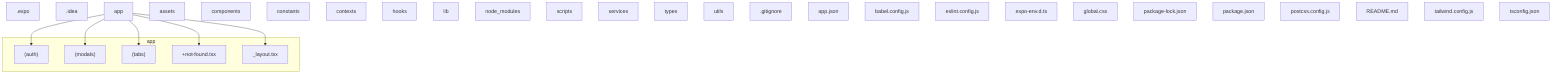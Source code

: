 graph TD
  A[.expo]
  B[.idea]
  C[app]
  D[assets]
  E[components]
  F[constants]
  G[contexts]
  H[hooks]
  I[lib]
  J[node_modules]
  K[scripts]
  L[services]
  M[types]
  N[utils]
  O[.gitignore]
  P[app.json]
  Q[babel.config.js]
  R[eslint.config.js]
  S[expo-env.d.ts]
  T[global.css]
  U[package-lock.json]
  V[package.json]
  W[postcss.config.js]
  X[README.md]
  Y[tailwind.config.js]
  Z[tsconfig.json]

  subgraph app
    A1["(auth)"]
    A2["(modals)"]
    A3["(tabs)"]
    A4["+not-found.tsx"]
    A5["_layout.tsx"]
  end

  C --> A1
  C --> A2
  C --> A3
  C --> A4
  C --> A5